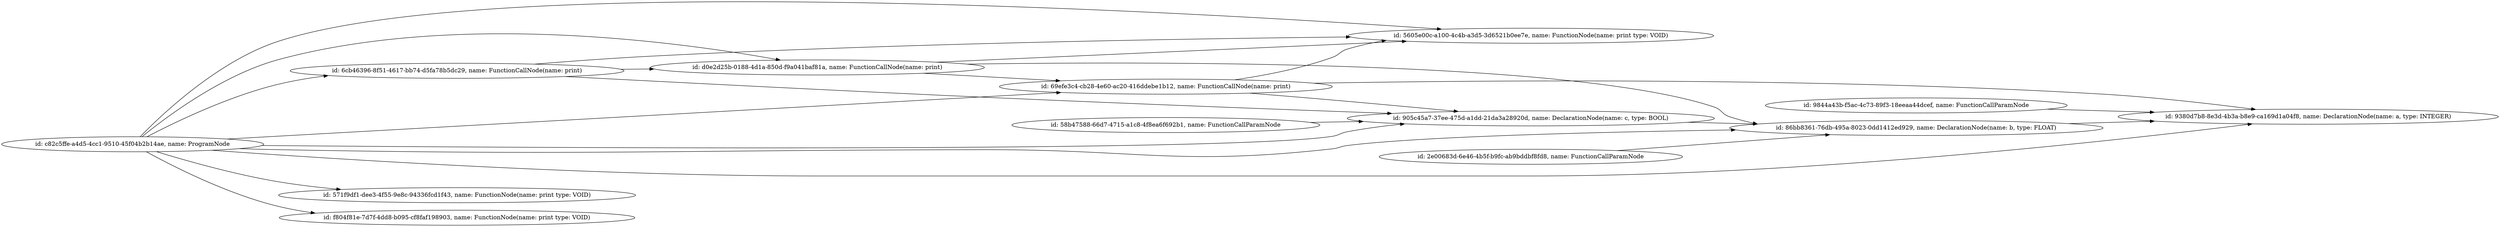 digraph g {
	rankdir=LR
		"id: 6cb46396-8f51-4617-bb74-d5fa78b5dc29, name: FunctionCallNode(name: print)" -> "id: 5605e00c-a100-4c4b-a3d5-3d6521b0ee7e, name: FunctionNode(name: print type: VOID)"
		"id: 6cb46396-8f51-4617-bb74-d5fa78b5dc29, name: FunctionCallNode(name: print)" -> "id: 905c45a7-37ee-475d-a1dd-21da3a28920d, name: DeclarationNode(name: c, type: BOOL)"
		"id: 6cb46396-8f51-4617-bb74-d5fa78b5dc29, name: FunctionCallNode(name: print)" -> "id: d0e2d25b-0188-4d1a-850d-f9a041baf81a, name: FunctionCallNode(name: print)"
		"id: 86bb8361-76db-495a-8023-0dd1412ed929, name: DeclarationNode(name: b, type: FLOAT)" -> "id: 9380d7b8-8e3d-4b3a-b8e9-ca169d1a04f8, name: DeclarationNode(name: a, type: INTEGER)"
		"id: 58b47588-66d7-4715-a1c8-4f8ea6f692b1, name: FunctionCallParamNode" -> "id: 905c45a7-37ee-475d-a1dd-21da3a28920d, name: DeclarationNode(name: c, type: BOOL)"
		"id: 9844a43b-f5ac-4c73-89f3-18eeaa44dcef, name: FunctionCallParamNode" -> "id: 9380d7b8-8e3d-4b3a-b8e9-ca169d1a04f8, name: DeclarationNode(name: a, type: INTEGER)"
		"id: 2e00683d-6e46-4b5f-b9fc-ab9bddbf8fd8, name: FunctionCallParamNode" -> "id: 86bb8361-76db-495a-8023-0dd1412ed929, name: DeclarationNode(name: b, type: FLOAT)"
		"id: c82c5ffe-a4d5-4cc1-9510-45f04b2b14ae, name: ProgramNode" -> "id: 6cb46396-8f51-4617-bb74-d5fa78b5dc29, name: FunctionCallNode(name: print)"
		"id: c82c5ffe-a4d5-4cc1-9510-45f04b2b14ae, name: ProgramNode" -> "id: 86bb8361-76db-495a-8023-0dd1412ed929, name: DeclarationNode(name: b, type: FLOAT)"
		"id: c82c5ffe-a4d5-4cc1-9510-45f04b2b14ae, name: ProgramNode" -> "id: 571f9df1-dee3-4f55-9e8c-94336fcd1f43, name: FunctionNode(name: print type: VOID)"
		"id: c82c5ffe-a4d5-4cc1-9510-45f04b2b14ae, name: ProgramNode" -> "id: f804f81e-7d7f-4dd8-b095-cf8faf198903, name: FunctionNode(name: print type: VOID)"
		"id: c82c5ffe-a4d5-4cc1-9510-45f04b2b14ae, name: ProgramNode" -> "id: 5605e00c-a100-4c4b-a3d5-3d6521b0ee7e, name: FunctionNode(name: print type: VOID)"
		"id: c82c5ffe-a4d5-4cc1-9510-45f04b2b14ae, name: ProgramNode" -> "id: 905c45a7-37ee-475d-a1dd-21da3a28920d, name: DeclarationNode(name: c, type: BOOL)"
		"id: c82c5ffe-a4d5-4cc1-9510-45f04b2b14ae, name: ProgramNode" -> "id: d0e2d25b-0188-4d1a-850d-f9a041baf81a, name: FunctionCallNode(name: print)"
		"id: c82c5ffe-a4d5-4cc1-9510-45f04b2b14ae, name: ProgramNode" -> "id: 9380d7b8-8e3d-4b3a-b8e9-ca169d1a04f8, name: DeclarationNode(name: a, type: INTEGER)"
		"id: c82c5ffe-a4d5-4cc1-9510-45f04b2b14ae, name: ProgramNode" -> "id: 69efe3c4-cb28-4e60-ac20-416ddebe1b12, name: FunctionCallNode(name: print)"
		"id: 905c45a7-37ee-475d-a1dd-21da3a28920d, name: DeclarationNode(name: c, type: BOOL)" -> "id: 86bb8361-76db-495a-8023-0dd1412ed929, name: DeclarationNode(name: b, type: FLOAT)"
		"id: d0e2d25b-0188-4d1a-850d-f9a041baf81a, name: FunctionCallNode(name: print)" -> "id: 86bb8361-76db-495a-8023-0dd1412ed929, name: DeclarationNode(name: b, type: FLOAT)"
		"id: d0e2d25b-0188-4d1a-850d-f9a041baf81a, name: FunctionCallNode(name: print)" -> "id: 5605e00c-a100-4c4b-a3d5-3d6521b0ee7e, name: FunctionNode(name: print type: VOID)"
		"id: d0e2d25b-0188-4d1a-850d-f9a041baf81a, name: FunctionCallNode(name: print)" -> "id: 69efe3c4-cb28-4e60-ac20-416ddebe1b12, name: FunctionCallNode(name: print)"
		"id: 69efe3c4-cb28-4e60-ac20-416ddebe1b12, name: FunctionCallNode(name: print)" -> "id: 905c45a7-37ee-475d-a1dd-21da3a28920d, name: DeclarationNode(name: c, type: BOOL)"
		"id: 69efe3c4-cb28-4e60-ac20-416ddebe1b12, name: FunctionCallNode(name: print)" -> "id: 5605e00c-a100-4c4b-a3d5-3d6521b0ee7e, name: FunctionNode(name: print type: VOID)"
		"id: 69efe3c4-cb28-4e60-ac20-416ddebe1b12, name: FunctionCallNode(name: print)" -> "id: 9380d7b8-8e3d-4b3a-b8e9-ca169d1a04f8, name: DeclarationNode(name: a, type: INTEGER)"
}